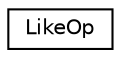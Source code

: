 digraph G
{
 // INTERACTIVE_SVG=YES
  edge [fontname="Helvetica",fontsize="10",labelfontname="Helvetica",labelfontsize="10"];
  node [fontname="Helvetica",fontsize="10",shape=record];
  rankdir="LR";
  Node1 [label="LikeOp",height=0.2,width=0.4,color="black", fillcolor="white", style="filled",URL="$dd/d32/struct_like_op.html"];
}

